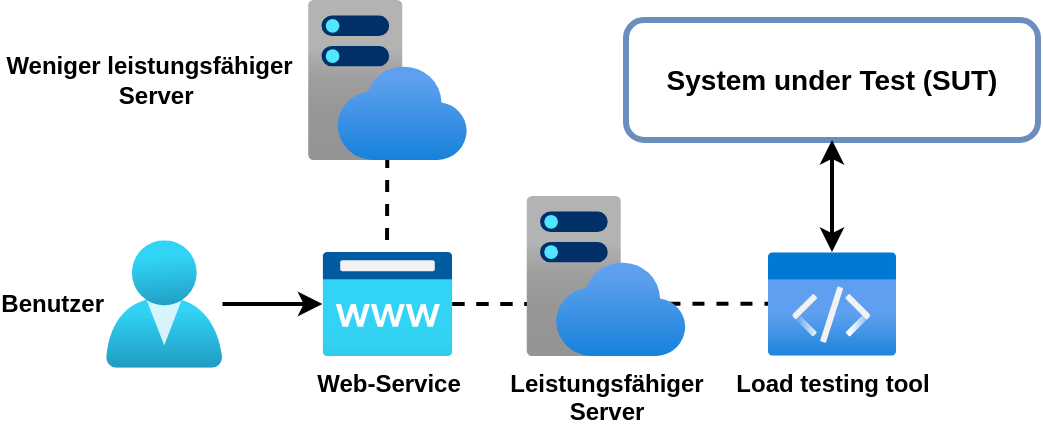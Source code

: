 <mxfile version="15.8.7" type="device"><diagram id="5ec_Qm0-CFTfLqcMguaJ" name="Seite-1"><mxGraphModel dx="1102" dy="857" grid="1" gridSize="10" guides="1" tooltips="1" connect="1" arrows="1" fold="1" page="1" pageScale="1" pageWidth="827" pageHeight="1169" math="0" shadow="0"><root><mxCell id="0"/><mxCell id="1" parent="0"/><mxCell id="h8nvH6QY34M3jLyMbeCu-34" value="" style="endArrow=none;dashed=1;html=1;rounded=0;strokeWidth=2;" parent="1" source="h8nvH6QY34M3jLyMbeCu-5" edge="1"><mxGeometry width="50" height="50" relative="1" as="geometry"><mxPoint x="354.23" y="151.87" as="sourcePoint"/><mxPoint x="391" y="151.87" as="targetPoint"/></mxGeometry></mxCell><mxCell id="h8nvH6QY34M3jLyMbeCu-32" value="" style="endArrow=none;dashed=1;html=1;rounded=0;strokeWidth=2;startArrow=none;" parent="1" edge="1" source="9HYBGESIYS-bpbJ6o7R3-3"><mxGeometry width="50" height="50" relative="1" as="geometry"><mxPoint x="200.49" y="132" as="sourcePoint"/><mxPoint x="200.49" y="50" as="targetPoint"/></mxGeometry></mxCell><mxCell id="h8nvH6QY34M3jLyMbeCu-3" value="Benutzer" style="aspect=fixed;html=1;points=[];align=right;image;fontSize=12;image=img/lib/azure2/identity/Users.svg;fontStyle=1;labelPosition=left;verticalLabelPosition=middle;verticalAlign=middle;" parent="1" vertex="1"><mxGeometry x="60" y="120.16" width="58.23" height="63.69" as="geometry"/></mxCell><mxCell id="h8nvH6QY34M3jLyMbeCu-6" value="System under Test (SUT)" style="rounded=1;whiteSpace=wrap;html=1;strokeColor=#6C8EBF;strokeWidth=3;fillColor=none;fontSize=14;fontStyle=1" parent="1" vertex="1"><mxGeometry x="320" y="10" width="206" height="60" as="geometry"/></mxCell><mxCell id="h8nvH6QY34M3jLyMbeCu-10" value="Load testing tool" style="aspect=fixed;html=1;points=[];align=center;image;fontSize=12;image=img/lib/azure2/general/Code.svg;fontStyle=1;labelBackgroundColor=#FFFFFF;labelBorderColor=none;fontColor=default;" parent="1" vertex="1"><mxGeometry x="391" y="126" width="64" height="52" as="geometry"/></mxCell><mxCell id="h8nvH6QY34M3jLyMbeCu-11" value="" style="endArrow=classic;startArrow=classic;html=1;rounded=0;fontSize=14;fontColor=default;strokeWidth=2;" parent="1" source="h8nvH6QY34M3jLyMbeCu-10" target="h8nvH6QY34M3jLyMbeCu-6" edge="1"><mxGeometry width="50" height="50" relative="1" as="geometry"><mxPoint x="319.23" y="40" as="sourcePoint"/><mxPoint x="369.23" y="-10" as="targetPoint"/></mxGeometry></mxCell><mxCell id="h8nvH6QY34M3jLyMbeCu-15" value="" style="endArrow=classic;html=1;rounded=0;fontSize=14;fontColor=default;strokeWidth=2;" parent="1" source="h8nvH6QY34M3jLyMbeCu-3" target="h8nvH6QY34M3jLyMbeCu-5" edge="1"><mxGeometry width="50" height="50" relative="1" as="geometry"><mxPoint x="258.23" y="190" as="sourcePoint"/><mxPoint x="308.23" y="140" as="targetPoint"/></mxGeometry></mxCell><mxCell id="h8nvH6QY34M3jLyMbeCu-19" value="Leistungsfähiger&lt;br&gt;Server" style="aspect=fixed;html=1;points=[];align=center;image;fontSize=12;image=img/lib/azure2/app_services/App_Service_Plans.svg;fontStyle=1" parent="1" vertex="1"><mxGeometry x="270" y="98.0" width="80" height="80" as="geometry"/></mxCell><mxCell id="h8nvH6QY34M3jLyMbeCu-33" value="" style="endArrow=none;dashed=1;html=1;rounded=0;strokeWidth=2;" parent="1" source="h8nvH6QY34M3jLyMbeCu-5" edge="1"><mxGeometry width="50" height="50" relative="1" as="geometry"><mxPoint x="200" y="190" as="sourcePoint"/><mxPoint x="270" y="152" as="targetPoint"/></mxGeometry></mxCell><mxCell id="9HYBGESIYS-bpbJ6o7R3-3" value="Weniger leistungsfähiger&amp;nbsp;&amp;nbsp;&lt;br&gt;&lt;div style=&quot;text-align: center&quot;&gt;Server&lt;/div&gt;" style="aspect=fixed;html=1;points=[];align=right;image;fontSize=12;image=img/lib/azure2/app_services/App_Service_Plans.svg;fontStyle=1;labelPosition=left;verticalLabelPosition=middle;verticalAlign=middle;" vertex="1" parent="1"><mxGeometry x="160.73" y="2.842e-14" width="80" height="80" as="geometry"/></mxCell><mxCell id="9HYBGESIYS-bpbJ6o7R3-4" value="" style="endArrow=none;dashed=1;html=1;rounded=0;strokeWidth=2;" edge="1" parent="1" target="9HYBGESIYS-bpbJ6o7R3-3"><mxGeometry width="50" height="50" relative="1" as="geometry"><mxPoint x="200.49" y="132" as="sourcePoint"/><mxPoint x="200.49" y="50" as="targetPoint"/></mxGeometry></mxCell><mxCell id="h8nvH6QY34M3jLyMbeCu-5" value="Web-Service" style="aspect=fixed;html=1;points=[];align=center;image;fontSize=12;image=img/lib/azure2/app_services/App_Service_Domains.svg;fontStyle=1" parent="1" vertex="1"><mxGeometry x="168.23" y="126" width="65" height="52" as="geometry"/></mxCell></root></mxGraphModel></diagram></mxfile>